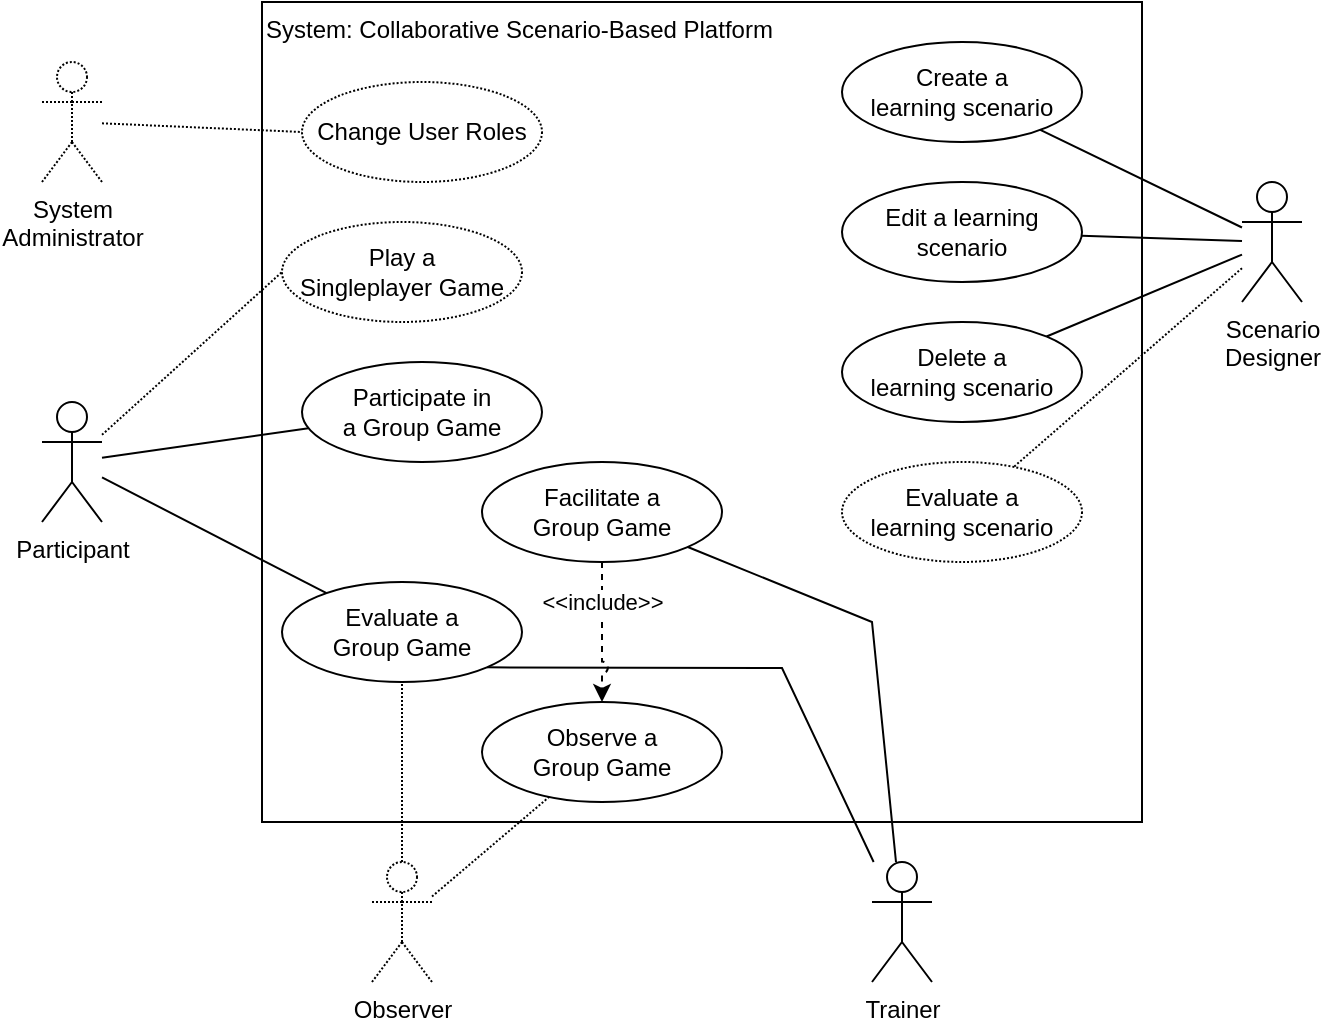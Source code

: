 <mxfile version="14.6.13" type="device" pages="5"><diagram id="1VdO3-t84RbYfWuLwgiJ" name="all_use_cases"><mxGraphModel dx="1422" dy="822" grid="1" gridSize="10" guides="1" tooltips="1" connect="1" arrows="1" fold="1" page="1" pageScale="1" pageWidth="827" pageHeight="1169" math="0" shadow="0"><root><mxCell id="0"/><mxCell id="1" parent="0"/><mxCell id="pJbliilsmfNc0qXXUKQ5-2" value="System: Collaborative Scenario-Based Platform" style="rounded=0;whiteSpace=wrap;html=1;align=left;verticalAlign=top;" parent="1" vertex="1"><mxGeometry x="200" y="110" width="440" height="410" as="geometry"/></mxCell><mxCell id="pJbliilsmfNc0qXXUKQ5-7" style="edgeStyle=none;rounded=0;orthogonalLoop=1;jettySize=auto;html=1;endArrow=none;endFill=0;" parent="1" source="pJbliilsmfNc0qXXUKQ5-1" target="pJbliilsmfNc0qXXUKQ5-4" edge="1"><mxGeometry relative="1" as="geometry"/></mxCell><mxCell id="pJbliilsmfNc0qXXUKQ5-28" style="edgeStyle=none;rounded=0;orthogonalLoop=1;jettySize=auto;html=1;startArrow=none;startFill=0;endArrow=none;endFill=0;" parent="1" source="pJbliilsmfNc0qXXUKQ5-1" target="pJbliilsmfNc0qXXUKQ5-25" edge="1"><mxGeometry relative="1" as="geometry"/></mxCell><mxCell id="pJbliilsmfNc0qXXUKQ5-1" value="Participant" style="shape=umlActor;verticalLabelPosition=bottom;verticalAlign=top;html=1;" parent="1" vertex="1"><mxGeometry x="90" y="310" width="30" height="60" as="geometry"/></mxCell><mxCell id="pJbliilsmfNc0qXXUKQ5-3" value="Play a &lt;br&gt;Singleplayer Game" style="shape=ellipse;html=1;strokeWidth=1;fontStyle=0;whiteSpace=wrap;align=center;perimeter=ellipsePerimeter;dashed=1;dashPattern=1 1;" parent="1" vertex="1"><mxGeometry x="210" y="220" width="120" height="50" as="geometry"/></mxCell><mxCell id="pJbliilsmfNc0qXXUKQ5-4" value="Participate in &lt;br&gt;a Group Game" style="shape=ellipse;html=1;strokeWidth=1;fontStyle=0;whiteSpace=wrap;align=center;perimeter=ellipsePerimeter;" parent="1" vertex="1"><mxGeometry x="220" y="290" width="120" height="50" as="geometry"/></mxCell><mxCell id="pJbliilsmfNc0qXXUKQ5-6" style="rounded=0;orthogonalLoop=1;jettySize=auto;html=1;entryX=0;entryY=0.5;entryDx=0;entryDy=0;endArrow=none;endFill=0;dashed=1;dashPattern=1 1;" parent="1" source="pJbliilsmfNc0qXXUKQ5-1" target="pJbliilsmfNc0qXXUKQ5-3" edge="1"><mxGeometry relative="1" as="geometry"/></mxCell><mxCell id="pJbliilsmfNc0qXXUKQ5-14" style="edgeStyle=none;rounded=0;orthogonalLoop=1;jettySize=auto;html=1;endArrow=none;endFill=0;jumpStyle=arc;dashed=1;dashPattern=1 1;" parent="1" source="pJbliilsmfNc0qXXUKQ5-8" target="pJbliilsmfNc0qXXUKQ5-10" edge="1"><mxGeometry relative="1" as="geometry"/></mxCell><mxCell id="pJbliilsmfNc0qXXUKQ5-27" style="edgeStyle=none;rounded=0;orthogonalLoop=1;jettySize=auto;html=1;startArrow=none;startFill=0;endArrow=none;endFill=0;dashed=1;dashPattern=1 1;" parent="1" source="pJbliilsmfNc0qXXUKQ5-8" target="pJbliilsmfNc0qXXUKQ5-25" edge="1"><mxGeometry relative="1" as="geometry"/></mxCell><mxCell id="pJbliilsmfNc0qXXUKQ5-8" value="Observer" style="shape=umlActor;verticalLabelPosition=bottom;verticalAlign=top;html=1;dashed=1;dashPattern=1 1;" parent="1" vertex="1"><mxGeometry x="255" y="540" width="30" height="60" as="geometry"/></mxCell><mxCell id="pJbliilsmfNc0qXXUKQ5-10" value="Observe a &lt;br&gt;Group Game" style="shape=ellipse;html=1;strokeWidth=1;fontStyle=0;whiteSpace=wrap;align=center;perimeter=ellipsePerimeter;" parent="1" vertex="1"><mxGeometry x="310" y="460" width="120" height="50" as="geometry"/></mxCell><mxCell id="pJbliilsmfNc0qXXUKQ5-13" style="edgeStyle=none;rounded=0;orthogonalLoop=1;jettySize=auto;html=1;endArrow=none;endFill=0;" parent="1" source="pJbliilsmfNc0qXXUKQ5-11" target="pJbliilsmfNc0qXXUKQ5-12" edge="1"><mxGeometry relative="1" as="geometry"><Array as="points"><mxPoint x="505" y="420"/></Array></mxGeometry></mxCell><mxCell id="pJbliilsmfNc0qXXUKQ5-26" style="edgeStyle=none;rounded=0;orthogonalLoop=1;jettySize=auto;html=1;entryX=1;entryY=1;entryDx=0;entryDy=0;startArrow=none;startFill=0;endArrow=none;endFill=0;jumpStyle=arc;" parent="1" source="pJbliilsmfNc0qXXUKQ5-11" target="pJbliilsmfNc0qXXUKQ5-25" edge="1"><mxGeometry relative="1" as="geometry"><Array as="points"><mxPoint x="460" y="443"/></Array></mxGeometry></mxCell><mxCell id="pJbliilsmfNc0qXXUKQ5-11" value="Trainer" style="shape=umlActor;verticalLabelPosition=bottom;verticalAlign=top;html=1;" parent="1" vertex="1"><mxGeometry x="505" y="540" width="30" height="60" as="geometry"/></mxCell><mxCell id="pJbliilsmfNc0qXXUKQ5-15" value="&amp;lt;&amp;lt;include&amp;gt;&amp;gt;" style="edgeStyle=none;rounded=0;orthogonalLoop=1;jettySize=auto;html=1;entryX=0.5;entryY=0;entryDx=0;entryDy=0;endArrow=classic;endFill=1;dashed=1;startArrow=none;startFill=0;jumpStyle=arc;" parent="1" source="pJbliilsmfNc0qXXUKQ5-12" target="pJbliilsmfNc0qXXUKQ5-10" edge="1"><mxGeometry x="-0.429" relative="1" as="geometry"><mxPoint as="offset"/></mxGeometry></mxCell><mxCell id="pJbliilsmfNc0qXXUKQ5-12" value="Facilitate a &lt;br&gt;Group Game" style="shape=ellipse;html=1;strokeWidth=1;fontStyle=0;whiteSpace=wrap;align=center;perimeter=ellipsePerimeter;" parent="1" vertex="1"><mxGeometry x="310" y="340" width="120" height="50" as="geometry"/></mxCell><mxCell id="pJbliilsmfNc0qXXUKQ5-22" style="edgeStyle=none;rounded=0;orthogonalLoop=1;jettySize=auto;html=1;startArrow=none;startFill=0;endArrow=none;endFill=0;" parent="1" source="pJbliilsmfNc0qXXUKQ5-16" target="pJbliilsmfNc0qXXUKQ5-17" edge="1"><mxGeometry relative="1" as="geometry"/></mxCell><mxCell id="pJbliilsmfNc0qXXUKQ5-23" style="edgeStyle=none;rounded=0;orthogonalLoop=1;jettySize=auto;html=1;startArrow=none;startFill=0;endArrow=none;endFill=0;" parent="1" source="pJbliilsmfNc0qXXUKQ5-16" target="pJbliilsmfNc0qXXUKQ5-18" edge="1"><mxGeometry relative="1" as="geometry"/></mxCell><mxCell id="pJbliilsmfNc0qXXUKQ5-24" style="edgeStyle=none;rounded=0;orthogonalLoop=1;jettySize=auto;html=1;startArrow=none;startFill=0;endArrow=none;endFill=0;" parent="1" source="pJbliilsmfNc0qXXUKQ5-16" target="pJbliilsmfNc0qXXUKQ5-19" edge="1"><mxGeometry relative="1" as="geometry"/></mxCell><mxCell id="pJbliilsmfNc0qXXUKQ5-30" style="edgeStyle=none;rounded=0;jumpStyle=arc;orthogonalLoop=1;jettySize=auto;html=1;startArrow=none;startFill=0;endArrow=none;endFill=0;dashed=1;dashPattern=1 1;" parent="1" source="pJbliilsmfNc0qXXUKQ5-16" target="pJbliilsmfNc0qXXUKQ5-29" edge="1"><mxGeometry relative="1" as="geometry"/></mxCell><mxCell id="pJbliilsmfNc0qXXUKQ5-16" value="Scenario &lt;br&gt;Designer" style="shape=umlActor;verticalLabelPosition=bottom;verticalAlign=top;html=1;" parent="1" vertex="1"><mxGeometry x="690" y="200" width="30" height="60" as="geometry"/></mxCell><mxCell id="pJbliilsmfNc0qXXUKQ5-17" value="Create a &lt;br&gt;learning scenario" style="shape=ellipse;html=1;strokeWidth=1;fontStyle=0;whiteSpace=wrap;align=center;perimeter=ellipsePerimeter;" parent="1" vertex="1"><mxGeometry x="490" y="130" width="120" height="50" as="geometry"/></mxCell><mxCell id="pJbliilsmfNc0qXXUKQ5-18" value="Edit a learning scenario" style="shape=ellipse;html=1;strokeWidth=1;fontStyle=0;whiteSpace=wrap;align=center;perimeter=ellipsePerimeter;" parent="1" vertex="1"><mxGeometry x="490" y="200" width="120" height="50" as="geometry"/></mxCell><mxCell id="pJbliilsmfNc0qXXUKQ5-19" value="Delete a &lt;br&gt;learning scenario" style="shape=ellipse;html=1;strokeWidth=1;fontStyle=0;whiteSpace=wrap;align=center;perimeter=ellipsePerimeter;" parent="1" vertex="1"><mxGeometry x="490" y="270" width="120" height="50" as="geometry"/></mxCell><mxCell id="pJbliilsmfNc0qXXUKQ5-25" value="Evaluate a &lt;br&gt;Group Game" style="shape=ellipse;html=1;strokeWidth=1;fontStyle=0;whiteSpace=wrap;align=center;perimeter=ellipsePerimeter;" parent="1" vertex="1"><mxGeometry x="210" y="400" width="120" height="50" as="geometry"/></mxCell><mxCell id="pJbliilsmfNc0qXXUKQ5-29" value="Evaluate a &lt;br&gt;learning scenario" style="shape=ellipse;html=1;strokeWidth=1;fontStyle=0;whiteSpace=wrap;align=center;perimeter=ellipsePerimeter;dashed=1;dashPattern=1 1;" parent="1" vertex="1"><mxGeometry x="490" y="340" width="120" height="50" as="geometry"/></mxCell><mxCell id="e8S_oA5Bk_F-g82a3Zkq-1" value="System &lt;br&gt;Administrator" style="shape=umlActor;verticalLabelPosition=bottom;verticalAlign=top;html=1;dashed=1;dashPattern=1 1;" parent="1" vertex="1"><mxGeometry x="90" y="140" width="30" height="60" as="geometry"/></mxCell><mxCell id="e8S_oA5Bk_F-g82a3Zkq-2" value="Change User Roles" style="shape=ellipse;html=1;strokeWidth=1;fontStyle=0;whiteSpace=wrap;align=center;perimeter=ellipsePerimeter;dashed=1;dashPattern=1 1;" parent="1" vertex="1"><mxGeometry x="220" y="150" width="120" height="50" as="geometry"/></mxCell><mxCell id="e8S_oA5Bk_F-g82a3Zkq-3" style="edgeStyle=none;rounded=0;orthogonalLoop=1;jettySize=auto;html=1;startArrow=none;startFill=0;endArrow=none;endFill=0;entryX=0;entryY=0.5;entryDx=0;entryDy=0;dashed=1;dashPattern=1 1;" parent="1" source="e8S_oA5Bk_F-g82a3Zkq-1" target="e8S_oA5Bk_F-g82a3Zkq-2" edge="1"><mxGeometry relative="1" as="geometry"><mxPoint x="130" y="357.727" as="sourcePoint"/><mxPoint x="242.268" y="415.562" as="targetPoint"/></mxGeometry></mxCell></root></mxGraphModel></diagram><diagram id="rYNN1EYDOFlq2pC5Rq3p" name="Participant Use Cases"><mxGraphModel dx="1209" dy="703" grid="1" gridSize="10" guides="1" tooltips="1" connect="1" arrows="1" fold="1" page="1" pageScale="1" pageWidth="827" pageHeight="1169" math="0" shadow="0"><root><mxCell id="6eW3fHSqBbzC6EZOYO8j-0"/><mxCell id="6eW3fHSqBbzC6EZOYO8j-1" parent="6eW3fHSqBbzC6EZOYO8j-0"/><mxCell id="lmpQP4wuOzyAfp_I5tTk-0" value="System: Collaborative Scenario-Based Platform" style="rounded=0;whiteSpace=wrap;html=1;align=left;verticalAlign=top;" vertex="1" parent="6eW3fHSqBbzC6EZOYO8j-1"><mxGeometry x="200" y="110" width="440" height="410" as="geometry"/></mxCell><mxCell id="lmpQP4wuOzyAfp_I5tTk-1" style="edgeStyle=none;rounded=0;orthogonalLoop=1;jettySize=auto;html=1;endArrow=none;endFill=0;" edge="1" parent="6eW3fHSqBbzC6EZOYO8j-1" source="lmpQP4wuOzyAfp_I5tTk-3" target="lmpQP4wuOzyAfp_I5tTk-5"><mxGeometry relative="1" as="geometry"/></mxCell><mxCell id="lmpQP4wuOzyAfp_I5tTk-2" style="edgeStyle=none;rounded=0;orthogonalLoop=1;jettySize=auto;html=1;startArrow=none;startFill=0;endArrow=none;endFill=0;" edge="1" parent="6eW3fHSqBbzC6EZOYO8j-1" source="lmpQP4wuOzyAfp_I5tTk-3" target="lmpQP4wuOzyAfp_I5tTk-7"><mxGeometry relative="1" as="geometry"/></mxCell><mxCell id="lmpQP4wuOzyAfp_I5tTk-3" value="Participant" style="shape=umlActor;verticalLabelPosition=bottom;verticalAlign=top;html=1;" vertex="1" parent="6eW3fHSqBbzC6EZOYO8j-1"><mxGeometry x="90" y="260" width="30" height="60" as="geometry"/></mxCell><mxCell id="lmpQP4wuOzyAfp_I5tTk-4" value="Play a &lt;br&gt;Singleplayer Game" style="shape=ellipse;html=1;strokeWidth=1;fontStyle=0;whiteSpace=wrap;align=center;perimeter=ellipsePerimeter;dashed=1;dashPattern=1 1;" vertex="1" parent="6eW3fHSqBbzC6EZOYO8j-1"><mxGeometry x="240" y="160" width="120" height="50" as="geometry"/></mxCell><mxCell id="lmpQP4wuOzyAfp_I5tTk-9" value="&amp;lt;&amp;lt;include&amp;gt;&amp;gt;" style="edgeStyle=none;rounded=0;jumpStyle=arc;orthogonalLoop=1;jettySize=auto;html=1;entryX=0;entryY=0.5;entryDx=0;entryDy=0;startArrow=none;startFill=0;endArrow=classic;endFill=1;dashed=1;" edge="1" parent="6eW3fHSqBbzC6EZOYO8j-1" source="lmpQP4wuOzyAfp_I5tTk-5" target="lmpQP4wuOzyAfp_I5tTk-8"><mxGeometry relative="1" as="geometry"/></mxCell><mxCell id="lmpQP4wuOzyAfp_I5tTk-11" value="&amp;lt;&amp;lt;include&amp;gt;&amp;gt;" style="edgeStyle=none;rounded=0;jumpStyle=arc;orthogonalLoop=1;jettySize=auto;html=1;entryX=0;entryY=0.5;entryDx=0;entryDy=0;startArrow=none;startFill=0;endArrow=classic;endFill=1;dashed=1;" edge="1" parent="6eW3fHSqBbzC6EZOYO8j-1" source="lmpQP4wuOzyAfp_I5tTk-5" target="lmpQP4wuOzyAfp_I5tTk-10"><mxGeometry relative="1" as="geometry"/></mxCell><mxCell id="lmpQP4wuOzyAfp_I5tTk-5" value="Participate in &lt;br&gt;a Group Game" style="shape=ellipse;html=1;strokeWidth=1;fontStyle=0;whiteSpace=wrap;align=center;perimeter=ellipsePerimeter;" vertex="1" parent="6eW3fHSqBbzC6EZOYO8j-1"><mxGeometry x="230" y="330" width="120" height="50" as="geometry"/></mxCell><mxCell id="lmpQP4wuOzyAfp_I5tTk-6" style="rounded=0;orthogonalLoop=1;jettySize=auto;html=1;entryX=0;entryY=0.5;entryDx=0;entryDy=0;endArrow=none;endFill=0;" edge="1" parent="6eW3fHSqBbzC6EZOYO8j-1" source="lmpQP4wuOzyAfp_I5tTk-3" target="lmpQP4wuOzyAfp_I5tTk-4"><mxGeometry relative="1" as="geometry"/></mxCell><mxCell id="lmpQP4wuOzyAfp_I5tTk-7" value="Evaluate a &lt;br&gt;Group Game" style="shape=ellipse;html=1;strokeWidth=1;fontStyle=0;whiteSpace=wrap;align=center;perimeter=ellipsePerimeter;" vertex="1" parent="6eW3fHSqBbzC6EZOYO8j-1"><mxGeometry x="210" y="400" width="120" height="50" as="geometry"/></mxCell><mxCell id="lmpQP4wuOzyAfp_I5tTk-8" value="Join a Group Game" style="shape=ellipse;html=1;strokeWidth=1;fontStyle=0;whiteSpace=wrap;align=center;perimeter=ellipsePerimeter;" vertex="1" parent="6eW3fHSqBbzC6EZOYO8j-1"><mxGeometry x="410" y="280" width="120" height="50" as="geometry"/></mxCell><mxCell id="lmpQP4wuOzyAfp_I5tTk-10" value="Solve an inject&lt;br&gt;in a Group Game" style="shape=ellipse;html=1;strokeWidth=1;fontStyle=0;whiteSpace=wrap;align=center;perimeter=ellipsePerimeter;" vertex="1" parent="6eW3fHSqBbzC6EZOYO8j-1"><mxGeometry x="404" y="390" width="120" height="50" as="geometry"/></mxCell><mxCell id="lmpQP4wuOzyAfp_I5tTk-12" value="Evaluate a Singleplayer Game" style="shape=ellipse;html=1;strokeWidth=1;fontStyle=0;whiteSpace=wrap;align=center;perimeter=ellipsePerimeter;dashed=1;dashPattern=1 1;" vertex="1" parent="6eW3fHSqBbzC6EZOYO8j-1"><mxGeometry x="240" y="220" width="120" height="50" as="geometry"/></mxCell><mxCell id="lmpQP4wuOzyAfp_I5tTk-14" style="rounded=0;orthogonalLoop=1;jettySize=auto;html=1;entryX=0;entryY=0.5;entryDx=0;entryDy=0;endArrow=none;endFill=0;" edge="1" parent="6eW3fHSqBbzC6EZOYO8j-1" source="lmpQP4wuOzyAfp_I5tTk-3" target="lmpQP4wuOzyAfp_I5tTk-12"><mxGeometry relative="1" as="geometry"><mxPoint x="130" y="288.333" as="sourcePoint"/><mxPoint x="250" y="195" as="targetPoint"/></mxGeometry></mxCell></root></mxGraphModel></diagram><diagram id="5qwo4i5OxXcHa6D2XulA" name="Facilitator Use Cases"><mxGraphModel dx="1209" dy="703" grid="1" gridSize="10" guides="1" tooltips="1" connect="1" arrows="1" fold="1" page="1" pageScale="1" pageWidth="827" pageHeight="1169" math="0" shadow="0"><root><mxCell id="oYAKHBj4XhHAIq8Hzmme-0"/><mxCell id="oYAKHBj4XhHAIq8Hzmme-1" parent="oYAKHBj4XhHAIq8Hzmme-0"/><mxCell id="Pw8CGzkgmDTjda4fF30Q-0" value="System: Collaborative Scenario-Based Platform" style="rounded=0;whiteSpace=wrap;html=1;align=left;verticalAlign=top;" vertex="1" parent="oYAKHBj4XhHAIq8Hzmme-1"><mxGeometry x="200" y="110" width="440" height="410" as="geometry"/></mxCell><mxCell id="Pw8CGzkgmDTjda4fF30Q-1" style="edgeStyle=none;rounded=0;orthogonalLoop=1;jettySize=auto;html=1;endArrow=none;endFill=0;jumpStyle=arc;" edge="1" parent="oYAKHBj4XhHAIq8Hzmme-1" source="Pw8CGzkgmDTjda4fF30Q-3" target="Pw8CGzkgmDTjda4fF30Q-4"><mxGeometry relative="1" as="geometry"/></mxCell><mxCell id="Pw8CGzkgmDTjda4fF30Q-2" style="edgeStyle=none;rounded=0;orthogonalLoop=1;jettySize=auto;html=1;startArrow=none;startFill=0;endArrow=none;endFill=0;dashed=1;dashPattern=1 1;" edge="1" parent="oYAKHBj4XhHAIq8Hzmme-1" source="Pw8CGzkgmDTjda4fF30Q-3" target="Pw8CGzkgmDTjda4fF30Q-10"><mxGeometry relative="1" as="geometry"/></mxCell><mxCell id="Pw8CGzkgmDTjda4fF30Q-3" value="Observer" style="shape=umlActor;verticalLabelPosition=bottom;verticalAlign=top;html=1;dashed=1;dashPattern=1 1;" vertex="1" parent="oYAKHBj4XhHAIq8Hzmme-1"><mxGeometry x="255" y="540" width="30" height="60" as="geometry"/></mxCell><mxCell id="Pw8CGzkgmDTjda4fF30Q-4" value="Observe a &lt;br&gt;Group Game" style="shape=ellipse;html=1;strokeWidth=1;fontStyle=0;whiteSpace=wrap;align=center;perimeter=ellipsePerimeter;" vertex="1" parent="oYAKHBj4XhHAIq8Hzmme-1"><mxGeometry x="310" y="460" width="120" height="50" as="geometry"/></mxCell><mxCell id="Pw8CGzkgmDTjda4fF30Q-5" style="edgeStyle=none;rounded=0;orthogonalLoop=1;jettySize=auto;html=1;endArrow=none;endFill=0;" edge="1" parent="oYAKHBj4XhHAIq8Hzmme-1" source="Pw8CGzkgmDTjda4fF30Q-7" target="Pw8CGzkgmDTjda4fF30Q-9"><mxGeometry relative="1" as="geometry"><Array as="points"><mxPoint x="505" y="420"/></Array></mxGeometry></mxCell><mxCell id="Pw8CGzkgmDTjda4fF30Q-6" style="edgeStyle=none;rounded=0;orthogonalLoop=1;jettySize=auto;html=1;entryX=1;entryY=1;entryDx=0;entryDy=0;startArrow=none;startFill=0;endArrow=none;endFill=0;jumpStyle=arc;" edge="1" parent="oYAKHBj4XhHAIq8Hzmme-1" source="Pw8CGzkgmDTjda4fF30Q-7" target="Pw8CGzkgmDTjda4fF30Q-10"><mxGeometry relative="1" as="geometry"><Array as="points"><mxPoint x="460" y="443"/></Array></mxGeometry></mxCell><mxCell id="jYQSRSxsleqiAgA3_Kp2-0" style="edgeStyle=none;rounded=0;jumpStyle=arc;orthogonalLoop=1;jettySize=auto;html=1;exitX=0;exitY=0.333;exitDx=0;exitDy=0;exitPerimeter=0;startArrow=none;startFill=0;endArrow=none;endFill=0;" edge="1" parent="oYAKHBj4XhHAIq8Hzmme-1" source="Pw8CGzkgmDTjda4fF30Q-7" target="Pw8CGzkgmDTjda4fF30Q-4"><mxGeometry relative="1" as="geometry"/></mxCell><mxCell id="Pw8CGzkgmDTjda4fF30Q-7" value="Trainer" style="shape=umlActor;verticalLabelPosition=bottom;verticalAlign=top;html=1;" vertex="1" parent="oYAKHBj4XhHAIq8Hzmme-1"><mxGeometry x="505" y="540" width="30" height="60" as="geometry"/></mxCell><mxCell id="Pw8CGzkgmDTjda4fF30Q-8" value="&amp;lt;&amp;lt;include&amp;gt;&amp;gt;" style="edgeStyle=none;rounded=0;orthogonalLoop=1;jettySize=auto;html=1;entryX=0.5;entryY=0;entryDx=0;entryDy=0;endArrow=classic;endFill=1;dashed=1;startArrow=none;startFill=0;jumpStyle=arc;" edge="1" parent="oYAKHBj4XhHAIq8Hzmme-1" source="Pw8CGzkgmDTjda4fF30Q-9" target="Pw8CGzkgmDTjda4fF30Q-4"><mxGeometry x="-0.429" relative="1" as="geometry"><mxPoint as="offset"/></mxGeometry></mxCell><mxCell id="jYQSRSxsleqiAgA3_Kp2-6" value="&amp;lt;&amp;lt;include&amp;gt;&amp;gt;" style="edgeStyle=none;rounded=0;jumpStyle=arc;orthogonalLoop=1;jettySize=auto;html=1;startArrow=none;startFill=0;endArrow=classic;endFill=1;dashed=1;entryX=1;entryY=0.5;entryDx=0;entryDy=0;exitX=0.619;exitY=0.067;exitDx=0;exitDy=0;exitPerimeter=0;" edge="1" parent="oYAKHBj4XhHAIq8Hzmme-1" source="Pw8CGzkgmDTjda4fF30Q-9" target="jYQSRSxsleqiAgA3_Kp2-5"><mxGeometry relative="1" as="geometry"/></mxCell><mxCell id="Pw8CGzkgmDTjda4fF30Q-9" value="Facilitate a &lt;br&gt;Group Game" style="shape=ellipse;html=1;strokeWidth=1;fontStyle=0;whiteSpace=wrap;align=center;perimeter=ellipsePerimeter;" vertex="1" parent="oYAKHBj4XhHAIq8Hzmme-1"><mxGeometry x="310" y="340" width="120" height="50" as="geometry"/></mxCell><mxCell id="Pw8CGzkgmDTjda4fF30Q-10" value="Evaluate a &lt;br&gt;Group Game" style="shape=ellipse;html=1;strokeWidth=1;fontStyle=0;whiteSpace=wrap;align=center;perimeter=ellipsePerimeter;" vertex="1" parent="oYAKHBj4XhHAIq8Hzmme-1"><mxGeometry x="210" y="400" width="120" height="50" as="geometry"/></mxCell><mxCell id="jYQSRSxsleqiAgA3_Kp2-1" value="Set breakpoint" style="shape=ellipse;html=1;strokeWidth=1;fontStyle=0;whiteSpace=wrap;align=center;perimeter=ellipsePerimeter;" vertex="1" parent="oYAKHBj4XhHAIq8Hzmme-1"><mxGeometry x="520" y="240" width="120" height="50" as="geometry"/></mxCell><mxCell id="jYQSRSxsleqiAgA3_Kp2-2" value="Change Active Inject" style="shape=ellipse;html=1;strokeWidth=1;fontStyle=0;whiteSpace=wrap;align=center;perimeter=ellipsePerimeter;dashed=1;dashPattern=1 1;" vertex="1" parent="oYAKHBj4XhHAIq8Hzmme-1"><mxGeometry x="520" y="160" width="120" height="50" as="geometry"/></mxCell><mxCell id="jYQSRSxsleqiAgA3_Kp2-3" value="Set Variable Value" style="shape=ellipse;html=1;strokeWidth=1;fontStyle=0;whiteSpace=wrap;align=center;perimeter=ellipsePerimeter;" vertex="1" parent="oYAKHBj4XhHAIq8Hzmme-1"><mxGeometry x="520" y="330" width="120" height="50" as="geometry"/></mxCell><mxCell id="jYQSRSxsleqiAgA3_Kp2-4" value="Open Game" style="shape=ellipse;html=1;strokeWidth=1;fontStyle=0;whiteSpace=wrap;align=center;perimeter=ellipsePerimeter;" vertex="1" parent="oYAKHBj4XhHAIq8Hzmme-1"><mxGeometry x="210" y="260" width="120" height="50" as="geometry"/></mxCell><mxCell id="jYQSRSxsleqiAgA3_Kp2-5" value="Abort Game" style="shape=ellipse;html=1;strokeWidth=1;fontStyle=0;whiteSpace=wrap;align=center;perimeter=ellipsePerimeter;dashed=1;dashPattern=1 1;" vertex="1" parent="oYAKHBj4XhHAIq8Hzmme-1"><mxGeometry x="210" y="190" width="120" height="50" as="geometry"/></mxCell><mxCell id="jYQSRSxsleqiAgA3_Kp2-7" value="&amp;lt;&amp;lt;include&amp;gt;&amp;gt;" style="edgeStyle=none;rounded=0;jumpStyle=arc;orthogonalLoop=1;jettySize=auto;html=1;startArrow=none;startFill=0;endArrow=classic;endFill=1;dashed=1;entryX=0.5;entryY=1;entryDx=0;entryDy=0;exitX=0.219;exitY=0.067;exitDx=0;exitDy=0;exitPerimeter=0;" edge="1" parent="oYAKHBj4XhHAIq8Hzmme-1" source="Pw8CGzkgmDTjda4fF30Q-9" target="jYQSRSxsleqiAgA3_Kp2-4"><mxGeometry x="-0.228" y="-3" relative="1" as="geometry"><mxPoint x="359.041" y="351.575" as="sourcePoint"/><mxPoint x="311.067" y="298.408" as="targetPoint"/><mxPoint as="offset"/></mxGeometry></mxCell><mxCell id="jYQSRSxsleqiAgA3_Kp2-8" value="&amp;lt;&amp;lt;include&amp;gt;&amp;gt;" style="edgeStyle=none;rounded=0;jumpStyle=arc;orthogonalLoop=1;jettySize=auto;html=1;startArrow=none;startFill=0;endArrow=classic;endFill=1;dashed=1;entryX=0;entryY=0.5;entryDx=0;entryDy=0;exitX=1;exitY=0;exitDx=0;exitDy=0;" edge="1" parent="oYAKHBj4XhHAIq8Hzmme-1" source="Pw8CGzkgmDTjda4fF30Q-9" target="jYQSRSxsleqiAgA3_Kp2-2"><mxGeometry x="0.445" relative="1" as="geometry"><mxPoint x="380" y="350" as="sourcePoint"/><mxPoint x="345.92" y="222.65" as="targetPoint"/><mxPoint as="offset"/></mxGeometry></mxCell><mxCell id="jYQSRSxsleqiAgA3_Kp2-9" value="&amp;lt;&amp;lt;include&amp;gt;&amp;gt;" style="edgeStyle=none;rounded=0;jumpStyle=arc;orthogonalLoop=1;jettySize=auto;html=1;startArrow=none;startFill=0;endArrow=classic;endFill=1;dashed=1;entryX=0;entryY=0.5;entryDx=0;entryDy=0;exitX=0.975;exitY=0.324;exitDx=0;exitDy=0;exitPerimeter=0;" edge="1" parent="oYAKHBj4XhHAIq8Hzmme-1" source="Pw8CGzkgmDTjda4fF30Q-9" target="jYQSRSxsleqiAgA3_Kp2-1"><mxGeometry x="0.445" relative="1" as="geometry"><mxPoint x="422.426" y="357.322" as="sourcePoint"/><mxPoint x="530" y="195" as="targetPoint"/><mxPoint as="offset"/></mxGeometry></mxCell><mxCell id="jYQSRSxsleqiAgA3_Kp2-10" value="&amp;lt;&amp;lt;include&amp;gt;&amp;gt;" style="edgeStyle=none;rounded=0;jumpStyle=arc;orthogonalLoop=1;jettySize=auto;html=1;startArrow=none;startFill=0;endArrow=classic;endFill=1;dashed=1;entryX=0;entryY=0.5;entryDx=0;entryDy=0;exitX=1;exitY=0.5;exitDx=0;exitDy=0;" edge="1" parent="oYAKHBj4XhHAIq8Hzmme-1" source="Pw8CGzkgmDTjda4fF30Q-9" target="jYQSRSxsleqiAgA3_Kp2-3"><mxGeometry x="-0.122" y="-4" relative="1" as="geometry"><mxPoint x="432.426" y="367.322" as="sourcePoint"/><mxPoint x="540" y="205" as="targetPoint"/><mxPoint as="offset"/></mxGeometry></mxCell></root></mxGraphModel></diagram><diagram id="n1b84Qd3oHAgaWTMOdpx" name="Scenario Designer Use Cases"><mxGraphModel dx="1209" dy="703" grid="1" gridSize="10" guides="1" tooltips="1" connect="1" arrows="1" fold="1" page="1" pageScale="1" pageWidth="827" pageHeight="1169" math="0" shadow="0"><root><mxCell id="hYCX3b5heqn8G4e1nwby-0"/><mxCell id="hYCX3b5heqn8G4e1nwby-1" parent="hYCX3b5heqn8G4e1nwby-0"/><mxCell id="FKQUHX528Hr-MIod7hUV-0" value="System: Collaborative Scenario-Based Platform" style="rounded=0;whiteSpace=wrap;html=1;align=left;verticalAlign=top;" vertex="1" parent="hYCX3b5heqn8G4e1nwby-1"><mxGeometry x="200" y="120" width="440" height="410" as="geometry"/></mxCell><mxCell id="FKQUHX528Hr-MIod7hUV-1" style="edgeStyle=none;rounded=0;orthogonalLoop=1;jettySize=auto;html=1;startArrow=none;startFill=0;endArrow=none;endFill=0;" edge="1" parent="hYCX3b5heqn8G4e1nwby-1" source="FKQUHX528Hr-MIod7hUV-5" target="FKQUHX528Hr-MIod7hUV-6"><mxGeometry relative="1" as="geometry"/></mxCell><mxCell id="FKQUHX528Hr-MIod7hUV-2" style="edgeStyle=none;rounded=0;orthogonalLoop=1;jettySize=auto;html=1;startArrow=none;startFill=0;endArrow=none;endFill=0;" edge="1" parent="hYCX3b5heqn8G4e1nwby-1" source="FKQUHX528Hr-MIod7hUV-5" target="FKQUHX528Hr-MIod7hUV-7"><mxGeometry relative="1" as="geometry"/></mxCell><mxCell id="FKQUHX528Hr-MIod7hUV-3" style="edgeStyle=none;rounded=0;orthogonalLoop=1;jettySize=auto;html=1;startArrow=none;startFill=0;endArrow=none;endFill=0;" edge="1" parent="hYCX3b5heqn8G4e1nwby-1" source="FKQUHX528Hr-MIod7hUV-5" target="FKQUHX528Hr-MIod7hUV-8"><mxGeometry relative="1" as="geometry"/></mxCell><mxCell id="FKQUHX528Hr-MIod7hUV-4" style="edgeStyle=none;rounded=0;jumpStyle=arc;orthogonalLoop=1;jettySize=auto;html=1;startArrow=none;startFill=0;endArrow=none;endFill=0;dashed=1;dashPattern=1 1;" edge="1" parent="hYCX3b5heqn8G4e1nwby-1" source="FKQUHX528Hr-MIod7hUV-5" target="FKQUHX528Hr-MIod7hUV-9"><mxGeometry relative="1" as="geometry"/></mxCell><mxCell id="FKQUHX528Hr-MIod7hUV-5" value="Scenario &lt;br&gt;Designer" style="shape=umlActor;verticalLabelPosition=bottom;verticalAlign=top;html=1;" vertex="1" parent="hYCX3b5heqn8G4e1nwby-1"><mxGeometry x="690" y="265" width="30" height="60" as="geometry"/></mxCell><mxCell id="FKQUHX528Hr-MIod7hUV-22" value="&amp;lt;&amp;lt;extend&amp;gt;&amp;gt;" style="edgeStyle=none;rounded=0;jumpStyle=arc;orthogonalLoop=1;jettySize=auto;html=1;dashed=1;startArrow=none;startFill=0;endArrow=classic;endFill=1;" edge="1" parent="hYCX3b5heqn8G4e1nwby-1" source="FKQUHX528Hr-MIod7hUV-6" target="FKQUHX528Hr-MIod7hUV-7"><mxGeometry relative="1" as="geometry"/></mxCell><mxCell id="FKQUHX528Hr-MIod7hUV-6" value="Create a &lt;br&gt;learning scenario" style="shape=ellipse;html=1;strokeWidth=1;fontStyle=0;whiteSpace=wrap;align=center;perimeter=ellipsePerimeter;" vertex="1" parent="hYCX3b5heqn8G4e1nwby-1"><mxGeometry x="490" y="170" width="120" height="50" as="geometry"/></mxCell><mxCell id="FKQUHX528Hr-MIod7hUV-19" value="&amp;lt;&amp;lt;include&amp;gt;&amp;gt;" style="edgeStyle=none;rounded=0;jumpStyle=arc;orthogonalLoop=1;jettySize=auto;html=1;dashed=1;startArrow=none;startFill=0;endArrow=classic;endFill=1;" edge="1" parent="hYCX3b5heqn8G4e1nwby-1" source="FKQUHX528Hr-MIod7hUV-7" target="FKQUHX528Hr-MIod7hUV-10"><mxGeometry relative="1" as="geometry"/></mxCell><mxCell id="FKQUHX528Hr-MIod7hUV-20" value="&amp;lt;&amp;lt;include&amp;gt;&amp;gt;" style="edgeStyle=none;rounded=0;jumpStyle=arc;orthogonalLoop=1;jettySize=auto;html=1;entryX=1;entryY=0.5;entryDx=0;entryDy=0;dashed=1;startArrow=none;startFill=0;endArrow=classic;endFill=1;" edge="1" parent="hYCX3b5heqn8G4e1nwby-1" source="FKQUHX528Hr-MIod7hUV-7" target="FKQUHX528Hr-MIod7hUV-11"><mxGeometry relative="1" as="geometry"/></mxCell><mxCell id="FKQUHX528Hr-MIod7hUV-21" value="&amp;lt;&amp;lt;include&amp;gt;&amp;gt;" style="edgeStyle=none;rounded=0;jumpStyle=arc;orthogonalLoop=1;jettySize=auto;html=1;entryX=0.677;entryY=0.142;entryDx=0;entryDy=0;dashed=1;startArrow=none;startFill=0;endArrow=classic;endFill=1;entryPerimeter=0;" edge="1" parent="hYCX3b5heqn8G4e1nwby-1" source="FKQUHX528Hr-MIod7hUV-7" target="FKQUHX528Hr-MIod7hUV-15"><mxGeometry relative="1" as="geometry"/></mxCell><mxCell id="FKQUHX528Hr-MIod7hUV-7" value="Edit a learning scenario" style="shape=ellipse;html=1;strokeWidth=1;fontStyle=0;whiteSpace=wrap;align=center;perimeter=ellipsePerimeter;" vertex="1" parent="hYCX3b5heqn8G4e1nwby-1"><mxGeometry x="490" y="265" width="120" height="50" as="geometry"/></mxCell><mxCell id="FKQUHX528Hr-MIod7hUV-8" value="Delete a &lt;br&gt;learning scenario" style="shape=ellipse;html=1;strokeWidth=1;fontStyle=0;whiteSpace=wrap;align=center;perimeter=ellipsePerimeter;" vertex="1" parent="hYCX3b5heqn8G4e1nwby-1"><mxGeometry x="490" y="335" width="120" height="50" as="geometry"/></mxCell><mxCell id="FKQUHX528Hr-MIod7hUV-9" value="Evaluate a &lt;br&gt;learning scenario" style="shape=ellipse;html=1;strokeWidth=1;fontStyle=0;whiteSpace=wrap;align=center;perimeter=ellipsePerimeter;dashed=1;dashPattern=1 1;" vertex="1" parent="hYCX3b5heqn8G4e1nwby-1"><mxGeometry x="490" y="405" width="120" height="50" as="geometry"/></mxCell><mxCell id="FKQUHX528Hr-MIod7hUV-10" value="Add story" style="shape=ellipse;html=1;strokeWidth=1;fontStyle=0;whiteSpace=wrap;align=center;perimeter=ellipsePerimeter;" vertex="1" parent="hYCX3b5heqn8G4e1nwby-1"><mxGeometry x="320" y="160" width="120" height="50" as="geometry"/></mxCell><mxCell id="FKQUHX528Hr-MIod7hUV-11" value="Delete story" style="shape=ellipse;html=1;strokeWidth=1;fontStyle=0;whiteSpace=wrap;align=center;perimeter=ellipsePerimeter;" vertex="1" parent="hYCX3b5heqn8G4e1nwby-1"><mxGeometry x="250" y="215" width="120" height="50" as="geometry"/></mxCell><mxCell id="FKQUHX528Hr-MIod7hUV-12" value="Add inject" style="shape=ellipse;html=1;strokeWidth=1;fontStyle=0;whiteSpace=wrap;align=center;perimeter=ellipsePerimeter;" vertex="1" parent="hYCX3b5heqn8G4e1nwby-1"><mxGeometry x="220" y="340" width="120" height="50" as="geometry"/></mxCell><mxCell id="FKQUHX528Hr-MIod7hUV-13" value="Edit inject" style="shape=ellipse;html=1;strokeWidth=1;fontStyle=0;whiteSpace=wrap;align=center;perimeter=ellipsePerimeter;" vertex="1" parent="hYCX3b5heqn8G4e1nwby-1"><mxGeometry x="220" y="400" width="120" height="50" as="geometry"/></mxCell><mxCell id="FKQUHX528Hr-MIod7hUV-14" value="Delete Inject" style="shape=ellipse;html=1;strokeWidth=1;fontStyle=0;whiteSpace=wrap;align=center;perimeter=ellipsePerimeter;" vertex="1" parent="hYCX3b5heqn8G4e1nwby-1"><mxGeometry x="220" y="460" width="120" height="50" as="geometry"/></mxCell><mxCell id="FKQUHX528Hr-MIod7hUV-23" value="&amp;lt;&amp;lt;include&amp;gt;&amp;gt;" style="edgeStyle=none;rounded=0;jumpStyle=arc;orthogonalLoop=1;jettySize=auto;html=1;dashed=1;startArrow=none;startFill=0;endArrow=classic;endFill=1;" edge="1" parent="hYCX3b5heqn8G4e1nwby-1" source="FKQUHX528Hr-MIod7hUV-15" target="FKQUHX528Hr-MIod7hUV-12"><mxGeometry x="-0.571" relative="1" as="geometry"><Array as="points"><mxPoint x="380" y="365"/></Array><mxPoint as="offset"/></mxGeometry></mxCell><mxCell id="FKQUHX528Hr-MIod7hUV-24" style="edgeStyle=none;rounded=0;jumpStyle=arc;orthogonalLoop=1;jettySize=auto;html=1;dashed=1;startArrow=none;startFill=0;endArrow=classic;endFill=1;" edge="1" parent="hYCX3b5heqn8G4e1nwby-1" source="FKQUHX528Hr-MIod7hUV-15" target="FKQUHX528Hr-MIod7hUV-13"><mxGeometry relative="1" as="geometry"><Array as="points"><mxPoint x="384" y="426"/></Array></mxGeometry></mxCell><mxCell id="FKQUHX528Hr-MIod7hUV-25" style="edgeStyle=none;rounded=0;jumpStyle=none;orthogonalLoop=1;jettySize=auto;html=1;dashed=1;startArrow=none;startFill=0;endArrow=classic;endFill=1;" edge="1" parent="hYCX3b5heqn8G4e1nwby-1" source="FKQUHX528Hr-MIod7hUV-15" target="FKQUHX528Hr-MIod7hUV-14"><mxGeometry relative="1" as="geometry"><Array as="points"><mxPoint x="383" y="486"/></Array></mxGeometry></mxCell><mxCell id="FKQUHX528Hr-MIod7hUV-15" value="Edit Story" style="shape=ellipse;html=1;strokeWidth=1;fontStyle=0;whiteSpace=wrap;align=center;perimeter=ellipsePerimeter;" vertex="1" parent="hYCX3b5heqn8G4e1nwby-1"><mxGeometry x="320" y="285" width="120" height="50" as="geometry"/></mxCell></root></mxGraphModel></diagram><diagram id="NYT7azOmRuzRChr0TsHN" name="Evaluation"><mxGraphModel dx="981" dy="567" grid="0" gridSize="10" guides="1" tooltips="1" connect="1" arrows="1" fold="1" page="1" pageScale="1" pageWidth="827" pageHeight="1169" math="0" shadow="0"><root><mxCell id="KExIUjtoVPeEHGsUkiXI-0"/><mxCell id="KExIUjtoVPeEHGsUkiXI-1" parent="KExIUjtoVPeEHGsUkiXI-0"/><mxCell id="Y3yJGdHr_b4FAgFrkqrW-0" value="System: Collaborative Scenario-Based Platform" style="rounded=0;whiteSpace=wrap;html=1;align=left;verticalAlign=top;" vertex="1" parent="KExIUjtoVPeEHGsUkiXI-1"><mxGeometry x="200" y="110" width="440" height="410" as="geometry"/></mxCell><mxCell id="Y3yJGdHr_b4FAgFrkqrW-1" style="edgeStyle=none;rounded=0;orthogonalLoop=1;jettySize=auto;html=1;endArrow=none;endFill=0;" edge="1" parent="KExIUjtoVPeEHGsUkiXI-1" source="Y3yJGdHr_b4FAgFrkqrW-3" target="Y3yJGdHr_b4FAgFrkqrW-5"><mxGeometry relative="1" as="geometry"/></mxCell><mxCell id="Y3yJGdHr_b4FAgFrkqrW-2" style="edgeStyle=none;rounded=0;orthogonalLoop=1;jettySize=auto;html=1;startArrow=none;startFill=0;endArrow=none;endFill=0;" edge="1" parent="KExIUjtoVPeEHGsUkiXI-1" source="Y3yJGdHr_b4FAgFrkqrW-3" target="Y3yJGdHr_b4FAgFrkqrW-24"><mxGeometry relative="1" as="geometry"/></mxCell><mxCell id="Y3yJGdHr_b4FAgFrkqrW-3" value="Participant" style="shape=umlActor;verticalLabelPosition=bottom;verticalAlign=top;html=1;" vertex="1" parent="KExIUjtoVPeEHGsUkiXI-1"><mxGeometry x="90" y="310" width="30" height="60" as="geometry"/></mxCell><mxCell id="Y3yJGdHr_b4FAgFrkqrW-4" value="Play a &lt;br&gt;Singleplayer Game" style="shape=ellipse;html=1;strokeWidth=1;fontStyle=0;whiteSpace=wrap;align=center;perimeter=ellipsePerimeter;dashed=1;dashPattern=1 1;" vertex="1" parent="KExIUjtoVPeEHGsUkiXI-1"><mxGeometry x="210" y="220" width="120" height="50" as="geometry"/></mxCell><mxCell id="Y3yJGdHr_b4FAgFrkqrW-5" value="Participate in &lt;br&gt;a Group Game" style="shape=ellipse;html=1;strokeWidth=1;fontStyle=0;whiteSpace=wrap;align=center;perimeter=ellipsePerimeter;" vertex="1" parent="KExIUjtoVPeEHGsUkiXI-1"><mxGeometry x="220" y="290" width="120" height="50" as="geometry"/></mxCell><mxCell id="Y3yJGdHr_b4FAgFrkqrW-6" style="rounded=0;orthogonalLoop=1;jettySize=auto;html=1;entryX=0;entryY=0.5;entryDx=0;entryDy=0;endArrow=none;endFill=0;dashed=1;dashPattern=1 1;" edge="1" parent="KExIUjtoVPeEHGsUkiXI-1" source="Y3yJGdHr_b4FAgFrkqrW-3" target="Y3yJGdHr_b4FAgFrkqrW-4"><mxGeometry relative="1" as="geometry"/></mxCell><mxCell id="Y3yJGdHr_b4FAgFrkqrW-7" style="edgeStyle=none;rounded=0;orthogonalLoop=1;jettySize=auto;html=1;endArrow=none;endFill=0;jumpStyle=arc;dashed=1;" edge="1" parent="KExIUjtoVPeEHGsUkiXI-1" source="Y3yJGdHr_b4FAgFrkqrW-9" target="Y3yJGdHr_b4FAgFrkqrW-10"><mxGeometry relative="1" as="geometry"/></mxCell><mxCell id="Y3yJGdHr_b4FAgFrkqrW-8" style="edgeStyle=none;rounded=0;orthogonalLoop=1;jettySize=auto;html=1;startArrow=none;startFill=0;endArrow=none;endFill=0;dashed=1;dashPattern=1 1;" edge="1" parent="KExIUjtoVPeEHGsUkiXI-1" source="Y3yJGdHr_b4FAgFrkqrW-9" target="Y3yJGdHr_b4FAgFrkqrW-24"><mxGeometry relative="1" as="geometry"/></mxCell><mxCell id="Y3yJGdHr_b4FAgFrkqrW-9" value="Observer" style="shape=umlActor;verticalLabelPosition=bottom;verticalAlign=top;html=1;dashed=1;" vertex="1" parent="KExIUjtoVPeEHGsUkiXI-1"><mxGeometry x="255" y="540" width="30" height="60" as="geometry"/></mxCell><mxCell id="Y3yJGdHr_b4FAgFrkqrW-10" value="Observe a &lt;br&gt;Group Game" style="shape=ellipse;html=1;strokeWidth=1;fontStyle=0;whiteSpace=wrap;align=center;perimeter=ellipsePerimeter;" vertex="1" parent="KExIUjtoVPeEHGsUkiXI-1"><mxGeometry x="310" y="460" width="120" height="50" as="geometry"/></mxCell><mxCell id="Y3yJGdHr_b4FAgFrkqrW-11" style="edgeStyle=none;rounded=0;orthogonalLoop=1;jettySize=auto;html=1;endArrow=none;endFill=0;" edge="1" parent="KExIUjtoVPeEHGsUkiXI-1" source="Y3yJGdHr_b4FAgFrkqrW-13" target="Y3yJGdHr_b4FAgFrkqrW-15"><mxGeometry relative="1" as="geometry"><Array as="points"><mxPoint x="505" y="420"/></Array></mxGeometry></mxCell><mxCell id="Y3yJGdHr_b4FAgFrkqrW-12" style="edgeStyle=none;rounded=0;orthogonalLoop=1;jettySize=auto;html=1;entryX=1;entryY=1;entryDx=0;entryDy=0;startArrow=none;startFill=0;endArrow=none;endFill=0;jumpStyle=arc;" edge="1" parent="KExIUjtoVPeEHGsUkiXI-1" source="Y3yJGdHr_b4FAgFrkqrW-13" target="Y3yJGdHr_b4FAgFrkqrW-24"><mxGeometry relative="1" as="geometry"><Array as="points"><mxPoint x="460" y="443"/></Array></mxGeometry></mxCell><mxCell id="Y3yJGdHr_b4FAgFrkqrW-13" value="Trainer" style="shape=umlActor;verticalLabelPosition=bottom;verticalAlign=top;html=1;" vertex="1" parent="KExIUjtoVPeEHGsUkiXI-1"><mxGeometry x="505" y="540" width="30" height="60" as="geometry"/></mxCell><mxCell id="Y3yJGdHr_b4FAgFrkqrW-14" value="&amp;lt;&amp;lt;include&amp;gt;&amp;gt;" style="edgeStyle=none;rounded=0;orthogonalLoop=1;jettySize=auto;html=1;entryX=0.5;entryY=0;entryDx=0;entryDy=0;endArrow=classic;endFill=1;dashed=1;startArrow=none;startFill=0;jumpStyle=arc;" edge="1" parent="KExIUjtoVPeEHGsUkiXI-1" source="Y3yJGdHr_b4FAgFrkqrW-15" target="Y3yJGdHr_b4FAgFrkqrW-10"><mxGeometry x="-0.429" relative="1" as="geometry"><mxPoint as="offset"/></mxGeometry></mxCell><mxCell id="Y3yJGdHr_b4FAgFrkqrW-15" value="Facilitate a &lt;br&gt;Group Game" style="shape=ellipse;html=1;strokeWidth=1;fontStyle=0;whiteSpace=wrap;align=center;perimeter=ellipsePerimeter;" vertex="1" parent="KExIUjtoVPeEHGsUkiXI-1"><mxGeometry x="310" y="340" width="120" height="50" as="geometry"/></mxCell><mxCell id="Y3yJGdHr_b4FAgFrkqrW-16" style="edgeStyle=none;rounded=0;orthogonalLoop=1;jettySize=auto;html=1;startArrow=none;startFill=0;endArrow=none;endFill=0;" edge="1" parent="KExIUjtoVPeEHGsUkiXI-1" source="Y3yJGdHr_b4FAgFrkqrW-20" target="Y3yJGdHr_b4FAgFrkqrW-21"><mxGeometry relative="1" as="geometry"/></mxCell><mxCell id="Y3yJGdHr_b4FAgFrkqrW-17" style="edgeStyle=none;rounded=0;orthogonalLoop=1;jettySize=auto;html=1;startArrow=none;startFill=0;endArrow=none;endFill=0;" edge="1" parent="KExIUjtoVPeEHGsUkiXI-1" source="Y3yJGdHr_b4FAgFrkqrW-20" target="Y3yJGdHr_b4FAgFrkqrW-22"><mxGeometry relative="1" as="geometry"/></mxCell><mxCell id="Y3yJGdHr_b4FAgFrkqrW-18" style="edgeStyle=none;rounded=0;orthogonalLoop=1;jettySize=auto;html=1;startArrow=none;startFill=0;endArrow=none;endFill=0;" edge="1" parent="KExIUjtoVPeEHGsUkiXI-1" source="Y3yJGdHr_b4FAgFrkqrW-20" target="Y3yJGdHr_b4FAgFrkqrW-23"><mxGeometry relative="1" as="geometry"/></mxCell><mxCell id="Y3yJGdHr_b4FAgFrkqrW-19" style="edgeStyle=none;rounded=0;jumpStyle=arc;orthogonalLoop=1;jettySize=auto;html=1;startArrow=none;startFill=0;endArrow=none;endFill=0;dashed=1;" edge="1" parent="KExIUjtoVPeEHGsUkiXI-1" source="Y3yJGdHr_b4FAgFrkqrW-20" target="Y3yJGdHr_b4FAgFrkqrW-25"><mxGeometry relative="1" as="geometry"/></mxCell><mxCell id="Y3yJGdHr_b4FAgFrkqrW-20" value="Scenario &lt;br&gt;Designer" style="shape=umlActor;verticalLabelPosition=bottom;verticalAlign=top;html=1;" vertex="1" parent="KExIUjtoVPeEHGsUkiXI-1"><mxGeometry x="690" y="200" width="30" height="60" as="geometry"/></mxCell><mxCell id="Y3yJGdHr_b4FAgFrkqrW-21" value="Create a &lt;br&gt;learning scenario" style="shape=ellipse;html=1;strokeWidth=1;fontStyle=0;whiteSpace=wrap;align=center;perimeter=ellipsePerimeter;" vertex="1" parent="KExIUjtoVPeEHGsUkiXI-1"><mxGeometry x="490" y="130" width="120" height="50" as="geometry"/></mxCell><mxCell id="Y3yJGdHr_b4FAgFrkqrW-22" value="Edit a learning scenario" style="shape=ellipse;html=1;strokeWidth=1;fontStyle=0;whiteSpace=wrap;align=center;perimeter=ellipsePerimeter;" vertex="1" parent="KExIUjtoVPeEHGsUkiXI-1"><mxGeometry x="490" y="200" width="120" height="50" as="geometry"/></mxCell><mxCell id="Y3yJGdHr_b4FAgFrkqrW-23" value="Delete a &lt;br&gt;learning scenario" style="shape=ellipse;html=1;strokeWidth=1;fontStyle=0;whiteSpace=wrap;align=center;perimeter=ellipsePerimeter;" vertex="1" parent="KExIUjtoVPeEHGsUkiXI-1"><mxGeometry x="490" y="270" width="120" height="50" as="geometry"/></mxCell><mxCell id="Y3yJGdHr_b4FAgFrkqrW-24" value="Evaluate a &lt;br&gt;Group Game" style="shape=ellipse;html=1;strokeWidth=1;fontStyle=0;whiteSpace=wrap;align=center;perimeter=ellipsePerimeter;" vertex="1" parent="KExIUjtoVPeEHGsUkiXI-1"><mxGeometry x="210" y="400" width="120" height="50" as="geometry"/></mxCell><mxCell id="Y3yJGdHr_b4FAgFrkqrW-25" value="Evaluate a &lt;br&gt;learning scenario" style="shape=ellipse;html=1;strokeWidth=1;fontStyle=0;whiteSpace=wrap;align=center;perimeter=ellipsePerimeter;dashed=1;" vertex="1" parent="KExIUjtoVPeEHGsUkiXI-1"><mxGeometry x="490" y="340" width="120" height="50" as="geometry"/></mxCell><mxCell id="Y3yJGdHr_b4FAgFrkqrW-26" value="System &lt;br&gt;Administrator" style="shape=umlActor;verticalLabelPosition=bottom;verticalAlign=top;html=1;dashed=1;" vertex="1" parent="KExIUjtoVPeEHGsUkiXI-1"><mxGeometry x="90" y="140" width="30" height="60" as="geometry"/></mxCell><mxCell id="Y3yJGdHr_b4FAgFrkqrW-27" value="Change User Roles" style="shape=ellipse;html=1;strokeWidth=1;fontStyle=0;whiteSpace=wrap;align=center;perimeter=ellipsePerimeter;dashed=1;" vertex="1" parent="KExIUjtoVPeEHGsUkiXI-1"><mxGeometry x="220" y="150" width="120" height="50" as="geometry"/></mxCell><mxCell id="Y3yJGdHr_b4FAgFrkqrW-28" style="edgeStyle=none;rounded=0;orthogonalLoop=1;jettySize=auto;html=1;startArrow=none;startFill=0;endArrow=none;endFill=0;entryX=0;entryY=0.5;entryDx=0;entryDy=0;dashed=1;" edge="1" parent="KExIUjtoVPeEHGsUkiXI-1" source="Y3yJGdHr_b4FAgFrkqrW-26" target="Y3yJGdHr_b4FAgFrkqrW-27"><mxGeometry relative="1" as="geometry"><mxPoint x="130" y="357.727" as="sourcePoint"/><mxPoint x="242.268" y="415.562" as="targetPoint"/></mxGeometry></mxCell></root></mxGraphModel></diagram></mxfile>